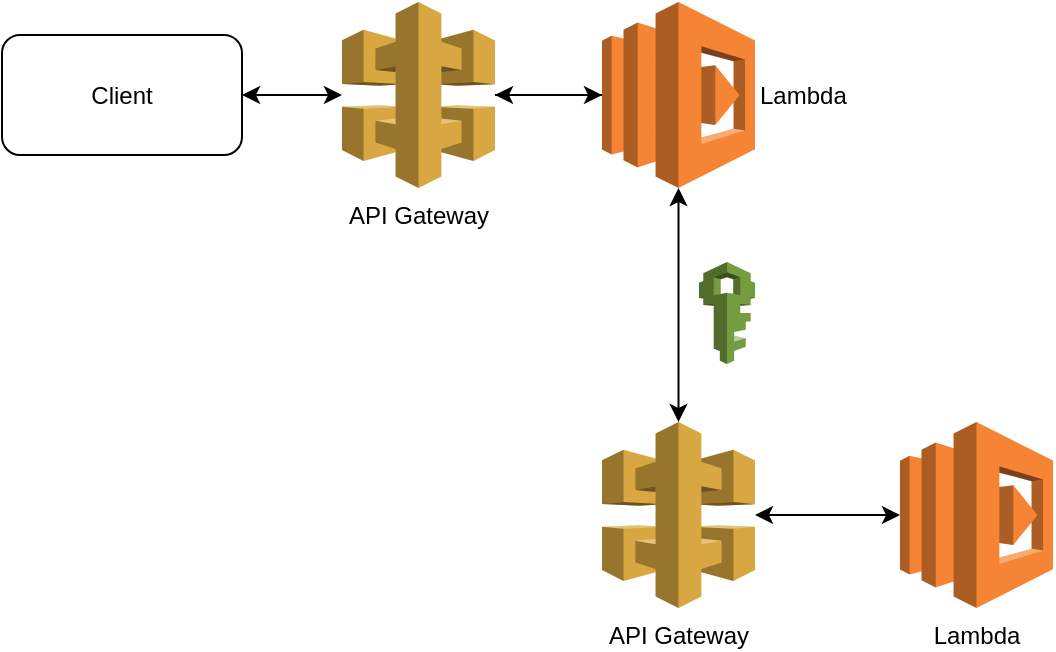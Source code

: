 <mxfile version="14.2.3" type="device"><diagram id="4nD24kyhNnZfybOpgB32" name="Page-1"><mxGraphModel dx="655" dy="360" grid="1" gridSize="10" guides="1" tooltips="1" connect="1" arrows="1" fold="1" page="1" pageScale="1" pageWidth="827" pageHeight="1169" math="0" shadow="0"><root><mxCell id="0"/><mxCell id="1" parent="0"/><mxCell id="bThmeE2XEwV2gDHUvzQi-5" value="" style="rounded=0;orthogonalLoop=1;jettySize=auto;html=1;" edge="1" parent="1" source="bThmeE2XEwV2gDHUvzQi-2" target="bThmeE2XEwV2gDHUvzQi-3"><mxGeometry relative="1" as="geometry"/></mxCell><mxCell id="bThmeE2XEwV2gDHUvzQi-13" style="edgeStyle=none;rounded=0;orthogonalLoop=1;jettySize=auto;html=1;exitX=0.5;exitY=1;exitDx=0;exitDy=0;exitPerimeter=0;entryX=0.5;entryY=0;entryDx=0;entryDy=0;entryPerimeter=0;startArrow=classic;startFill=1;" edge="1" parent="1" source="bThmeE2XEwV2gDHUvzQi-2" target="bThmeE2XEwV2gDHUvzQi-9"><mxGeometry relative="1" as="geometry"/></mxCell><mxCell id="bThmeE2XEwV2gDHUvzQi-2" value="Lambda" style="outlineConnect=0;dashed=0;verticalLabelPosition=middle;verticalAlign=middle;align=left;html=1;shape=mxgraph.aws3.lambda;fillColor=#F58534;gradientColor=none;labelPosition=right;" vertex="1" parent="1"><mxGeometry x="350" y="80" width="76.5" height="93" as="geometry"/></mxCell><mxCell id="bThmeE2XEwV2gDHUvzQi-4" style="rounded=0;orthogonalLoop=1;jettySize=auto;html=1;entryX=0;entryY=0.5;entryDx=0;entryDy=0;entryPerimeter=0;" edge="1" parent="1" source="bThmeE2XEwV2gDHUvzQi-3" target="bThmeE2XEwV2gDHUvzQi-2"><mxGeometry relative="1" as="geometry"/></mxCell><mxCell id="bThmeE2XEwV2gDHUvzQi-7" style="edgeStyle=none;rounded=0;orthogonalLoop=1;jettySize=auto;html=1;entryX=1;entryY=0.5;entryDx=0;entryDy=0;startArrow=classic;startFill=1;" edge="1" parent="1" source="bThmeE2XEwV2gDHUvzQi-3" target="bThmeE2XEwV2gDHUvzQi-6"><mxGeometry relative="1" as="geometry"/></mxCell><mxCell id="bThmeE2XEwV2gDHUvzQi-3" value="API Gateway" style="outlineConnect=0;dashed=0;verticalLabelPosition=bottom;verticalAlign=top;align=center;html=1;shape=mxgraph.aws3.api_gateway;fillColor=#D9A741;gradientColor=none;" vertex="1" parent="1"><mxGeometry x="220" y="80" width="76.5" height="93" as="geometry"/></mxCell><mxCell id="bThmeE2XEwV2gDHUvzQi-6" value="Client" style="rounded=1;whiteSpace=wrap;html=1;" vertex="1" parent="1"><mxGeometry x="50" y="96.5" width="120" height="60" as="geometry"/></mxCell><mxCell id="bThmeE2XEwV2gDHUvzQi-9" value="API Gateway" style="outlineConnect=0;dashed=0;verticalLabelPosition=bottom;verticalAlign=top;align=center;html=1;shape=mxgraph.aws3.api_gateway;fillColor=#D9A741;gradientColor=none;" vertex="1" parent="1"><mxGeometry x="350" y="290" width="76.5" height="93" as="geometry"/></mxCell><mxCell id="bThmeE2XEwV2gDHUvzQi-10" value="Lambda" style="outlineConnect=0;dashed=0;verticalLabelPosition=bottom;verticalAlign=top;align=center;html=1;shape=mxgraph.aws3.lambda;fillColor=#F58534;gradientColor=none;" vertex="1" parent="1"><mxGeometry x="499" y="290" width="76.5" height="93" as="geometry"/></mxCell><mxCell id="bThmeE2XEwV2gDHUvzQi-11" style="rounded=0;orthogonalLoop=1;jettySize=auto;html=1;startArrow=classic;startFill=1;" edge="1" parent="1" source="bThmeE2XEwV2gDHUvzQi-9" target="bThmeE2XEwV2gDHUvzQi-10"><mxGeometry relative="1" as="geometry"><mxPoint x="439" y="340" as="sourcePoint"/><mxPoint x="499" y="186.5" as="targetPoint"/></mxGeometry></mxCell><mxCell id="bThmeE2XEwV2gDHUvzQi-12" value="" style="outlineConnect=0;dashed=0;verticalLabelPosition=bottom;verticalAlign=top;align=center;html=1;shape=mxgraph.aws3.iam;fillColor=#759C3E;gradientColor=none;" vertex="1" parent="1"><mxGeometry x="398.5" y="210" width="28" height="51" as="geometry"/></mxCell></root></mxGraphModel></diagram></mxfile>